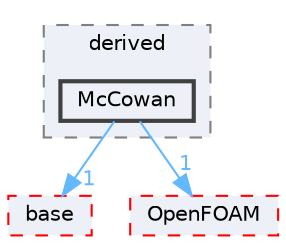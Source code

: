 digraph "src/waveModels/waveGenerationModels/derived/McCowan"
{
 // LATEX_PDF_SIZE
  bgcolor="transparent";
  edge [fontname=Helvetica,fontsize=10,labelfontname=Helvetica,labelfontsize=10];
  node [fontname=Helvetica,fontsize=10,shape=box,height=0.2,width=0.4];
  compound=true
  subgraph clusterdir_0d5b02f5e377897adf99f293bf94aa3d {
    graph [ bgcolor="#edf0f7", pencolor="grey50", label="derived", fontname=Helvetica,fontsize=10 style="filled,dashed", URL="dir_0d5b02f5e377897adf99f293bf94aa3d.html",tooltip=""]
  dir_b4891a8f1c0b86c04d59f53c0030c2a1 [label="McCowan", fillcolor="#edf0f7", color="grey25", style="filled,bold", URL="dir_b4891a8f1c0b86c04d59f53c0030c2a1.html",tooltip=""];
  }
  dir_8b3e8305750f57279d38dda6619c99cf [label="base", fillcolor="#edf0f7", color="red", style="filled,dashed", URL="dir_8b3e8305750f57279d38dda6619c99cf.html",tooltip=""];
  dir_c5473ff19b20e6ec4dfe5c310b3778a8 [label="OpenFOAM", fillcolor="#edf0f7", color="red", style="filled,dashed", URL="dir_c5473ff19b20e6ec4dfe5c310b3778a8.html",tooltip=""];
  dir_b4891a8f1c0b86c04d59f53c0030c2a1->dir_8b3e8305750f57279d38dda6619c99cf [headlabel="1", labeldistance=1.5 headhref="dir_002343_000198.html" href="dir_002343_000198.html" color="steelblue1" fontcolor="steelblue1"];
  dir_b4891a8f1c0b86c04d59f53c0030c2a1->dir_c5473ff19b20e6ec4dfe5c310b3778a8 [headlabel="1", labeldistance=1.5 headhref="dir_002343_002695.html" href="dir_002343_002695.html" color="steelblue1" fontcolor="steelblue1"];
}

